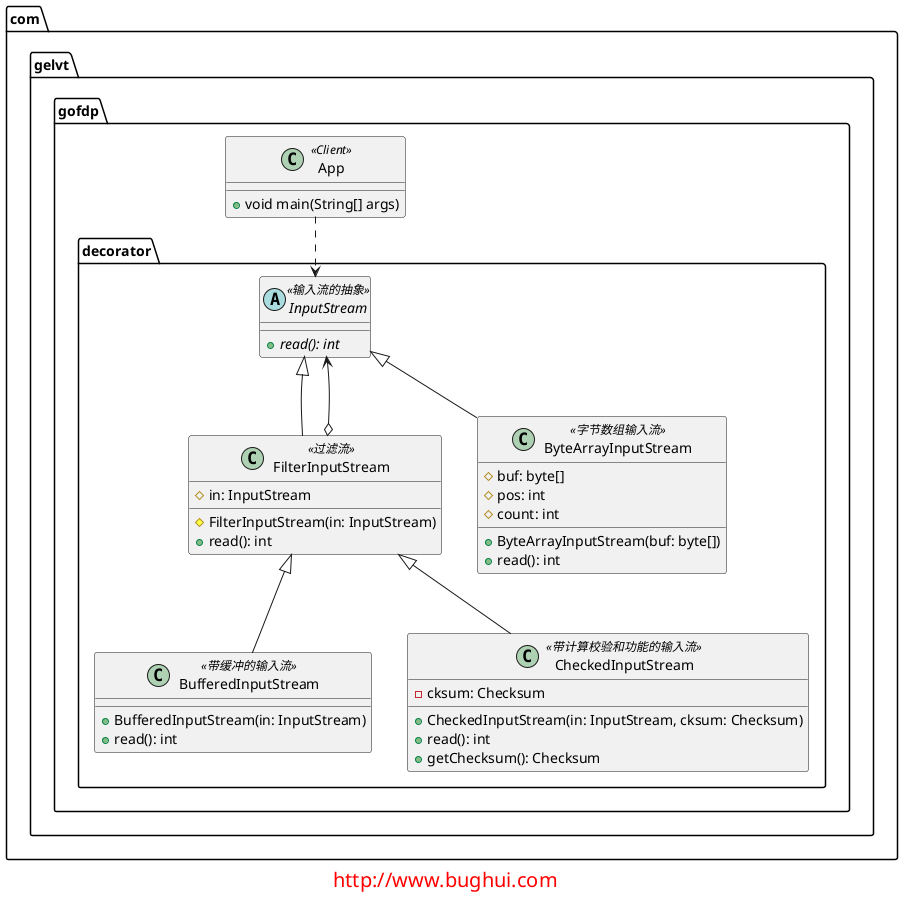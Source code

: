 @startuml

package com.gelvt.gofdp.decorator{

    abstract class InputStream <<输入流的抽象>> {
        + {abstract} read(): int
    }

    class FilterInputStream <<过滤流>> {
        # in: InputStream
        # FilterInputStream(in: InputStream)
        + read(): int
    }

    class BufferedInputStream <<带缓冲的输入流>>{
        + BufferedInputStream(in: InputStream)
        + read(): int
    }

    class CheckedInputStream <<带计算校验和功能的输入流>> {
        - cksum: Checksum
        + CheckedInputStream(in: InputStream, cksum: Checksum)
        + read(): int
        + getChecksum(): Checksum
    }

    class ByteArrayInputStream <<字节数组输入流>> {
        # buf: byte[]
        # pos: int
        # count: int
        + ByteArrayInputStream(buf: byte[])
        + read(): int
    }

    InputStream <|-- FilterInputStream
    FilterInputStream <|-- BufferedInputStream
    FilterInputStream <|-- CheckedInputStream
    FilterInputStream o--> InputStream
    InputStream <|-- ByteArrayInputStream
}

package com.gelvt.gofdp{
    class App <<Client>>{
        + void main(String[] args)
    }
}

App ..> InputStream


footer
<font size="20" color="red">http://www.bughui.com</font>
endfooter

@enduml